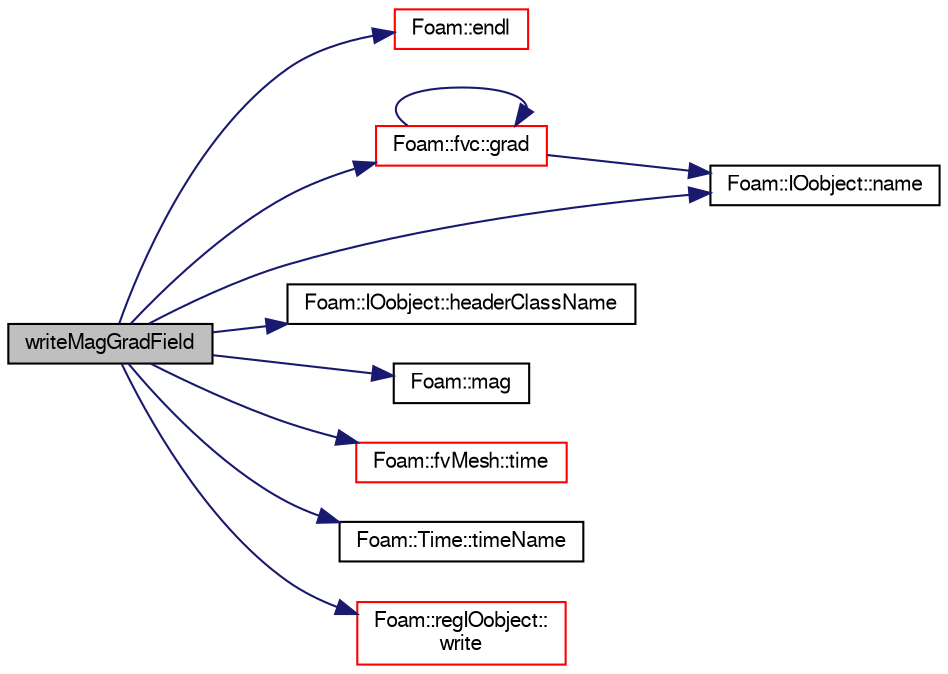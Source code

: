 digraph "writeMagGradField"
{
  bgcolor="transparent";
  edge [fontname="FreeSans",fontsize="10",labelfontname="FreeSans",labelfontsize="10"];
  node [fontname="FreeSans",fontsize="10",shape=record];
  rankdir="LR";
  Node160 [label="writeMagGradField",height=0.2,width=0.4,color="black", fillcolor="grey75", style="filled", fontcolor="black"];
  Node160 -> Node161 [color="midnightblue",fontsize="10",style="solid",fontname="FreeSans"];
  Node161 [label="Foam::endl",height=0.2,width=0.4,color="red",URL="$a21124.html#a2db8fe02a0d3909e9351bb4275b23ce4",tooltip="Add newline and flush stream. "];
  Node160 -> Node163 [color="midnightblue",fontsize="10",style="solid",fontname="FreeSans"];
  Node163 [label="Foam::fvc::grad",height=0.2,width=0.4,color="red",URL="$a21134.html#a7c00ec90ecc15ed3005255e42c52827a"];
  Node163 -> Node165 [color="midnightblue",fontsize="10",style="solid",fontname="FreeSans"];
  Node165 [label="Foam::IOobject::name",height=0.2,width=0.4,color="black",URL="$a26142.html#acc80e00a8ac919288fb55bd14cc88bf6",tooltip="Return name. "];
  Node163 -> Node163 [color="midnightblue",fontsize="10",style="solid",fontname="FreeSans"];
  Node160 -> Node166 [color="midnightblue",fontsize="10",style="solid",fontname="FreeSans"];
  Node166 [label="Foam::IOobject::headerClassName",height=0.2,width=0.4,color="black",URL="$a26142.html#a9d4a861ecf42f443967c78742f73c362",tooltip="Return name of the class name read from header. "];
  Node160 -> Node167 [color="midnightblue",fontsize="10",style="solid",fontname="FreeSans"];
  Node167 [label="Foam::mag",height=0.2,width=0.4,color="black",URL="$a21124.html#a929da2a3fdcf3dacbbe0487d3a330dae"];
  Node160 -> Node165 [color="midnightblue",fontsize="10",style="solid",fontname="FreeSans"];
  Node160 -> Node168 [color="midnightblue",fontsize="10",style="solid",fontname="FreeSans"];
  Node168 [label="Foam::fvMesh::time",height=0.2,width=0.4,color="red",URL="$a22766.html#a0d94096809fe3376b29a2a29ca11bb18",tooltip="Return the top-level database. "];
  Node160 -> Node170 [color="midnightblue",fontsize="10",style="solid",fontname="FreeSans"];
  Node170 [label="Foam::Time::timeName",height=0.2,width=0.4,color="black",URL="$a26350.html#ad9d86fef6eca18797c786726cf925179",tooltip="Return time name of given scalar time. "];
  Node160 -> Node171 [color="midnightblue",fontsize="10",style="solid",fontname="FreeSans"];
  Node171 [label="Foam::regIOobject::\lwrite",height=0.2,width=0.4,color="red",URL="$a26334.html#ad48b7b943e88478c15879659cce7aebc",tooltip="Write using setting from DB. "];
}
